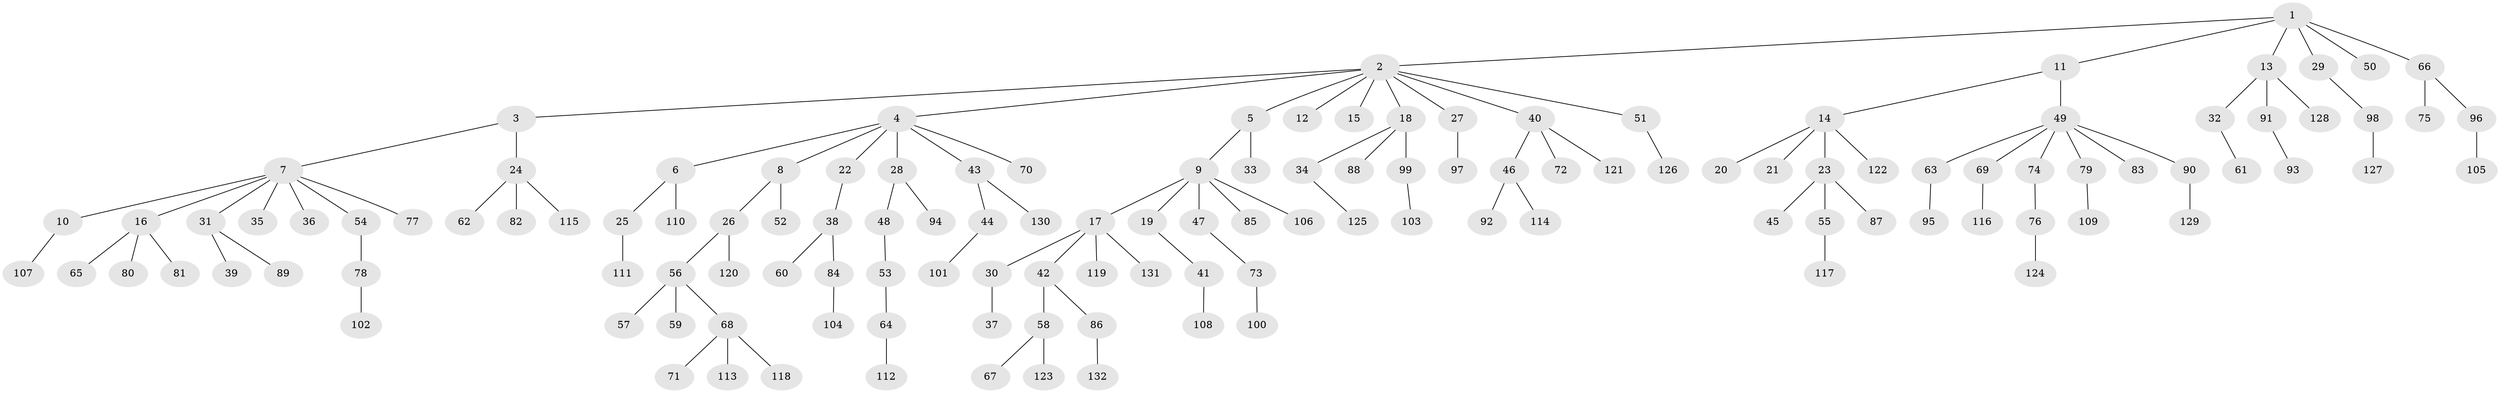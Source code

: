 // Generated by graph-tools (version 1.1) at 2025/02/03/09/25 03:02:18]
// undirected, 132 vertices, 131 edges
graph export_dot {
graph [start="1"]
  node [color=gray90,style=filled];
  1;
  2;
  3;
  4;
  5;
  6;
  7;
  8;
  9;
  10;
  11;
  12;
  13;
  14;
  15;
  16;
  17;
  18;
  19;
  20;
  21;
  22;
  23;
  24;
  25;
  26;
  27;
  28;
  29;
  30;
  31;
  32;
  33;
  34;
  35;
  36;
  37;
  38;
  39;
  40;
  41;
  42;
  43;
  44;
  45;
  46;
  47;
  48;
  49;
  50;
  51;
  52;
  53;
  54;
  55;
  56;
  57;
  58;
  59;
  60;
  61;
  62;
  63;
  64;
  65;
  66;
  67;
  68;
  69;
  70;
  71;
  72;
  73;
  74;
  75;
  76;
  77;
  78;
  79;
  80;
  81;
  82;
  83;
  84;
  85;
  86;
  87;
  88;
  89;
  90;
  91;
  92;
  93;
  94;
  95;
  96;
  97;
  98;
  99;
  100;
  101;
  102;
  103;
  104;
  105;
  106;
  107;
  108;
  109;
  110;
  111;
  112;
  113;
  114;
  115;
  116;
  117;
  118;
  119;
  120;
  121;
  122;
  123;
  124;
  125;
  126;
  127;
  128;
  129;
  130;
  131;
  132;
  1 -- 2;
  1 -- 11;
  1 -- 13;
  1 -- 29;
  1 -- 50;
  1 -- 66;
  2 -- 3;
  2 -- 4;
  2 -- 5;
  2 -- 12;
  2 -- 15;
  2 -- 18;
  2 -- 27;
  2 -- 40;
  2 -- 51;
  3 -- 7;
  3 -- 24;
  4 -- 6;
  4 -- 8;
  4 -- 22;
  4 -- 28;
  4 -- 43;
  4 -- 70;
  5 -- 9;
  5 -- 33;
  6 -- 25;
  6 -- 110;
  7 -- 10;
  7 -- 16;
  7 -- 31;
  7 -- 35;
  7 -- 36;
  7 -- 54;
  7 -- 77;
  8 -- 26;
  8 -- 52;
  9 -- 17;
  9 -- 19;
  9 -- 47;
  9 -- 85;
  9 -- 106;
  10 -- 107;
  11 -- 14;
  11 -- 49;
  13 -- 32;
  13 -- 91;
  13 -- 128;
  14 -- 20;
  14 -- 21;
  14 -- 23;
  14 -- 122;
  16 -- 65;
  16 -- 80;
  16 -- 81;
  17 -- 30;
  17 -- 42;
  17 -- 119;
  17 -- 131;
  18 -- 34;
  18 -- 88;
  18 -- 99;
  19 -- 41;
  22 -- 38;
  23 -- 45;
  23 -- 55;
  23 -- 87;
  24 -- 62;
  24 -- 82;
  24 -- 115;
  25 -- 111;
  26 -- 56;
  26 -- 120;
  27 -- 97;
  28 -- 48;
  28 -- 94;
  29 -- 98;
  30 -- 37;
  31 -- 39;
  31 -- 89;
  32 -- 61;
  34 -- 125;
  38 -- 60;
  38 -- 84;
  40 -- 46;
  40 -- 72;
  40 -- 121;
  41 -- 108;
  42 -- 58;
  42 -- 86;
  43 -- 44;
  43 -- 130;
  44 -- 101;
  46 -- 92;
  46 -- 114;
  47 -- 73;
  48 -- 53;
  49 -- 63;
  49 -- 69;
  49 -- 74;
  49 -- 79;
  49 -- 83;
  49 -- 90;
  51 -- 126;
  53 -- 64;
  54 -- 78;
  55 -- 117;
  56 -- 57;
  56 -- 59;
  56 -- 68;
  58 -- 67;
  58 -- 123;
  63 -- 95;
  64 -- 112;
  66 -- 75;
  66 -- 96;
  68 -- 71;
  68 -- 113;
  68 -- 118;
  69 -- 116;
  73 -- 100;
  74 -- 76;
  76 -- 124;
  78 -- 102;
  79 -- 109;
  84 -- 104;
  86 -- 132;
  90 -- 129;
  91 -- 93;
  96 -- 105;
  98 -- 127;
  99 -- 103;
}
